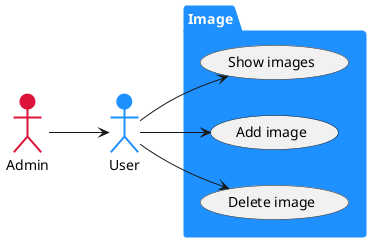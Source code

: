 @startuml
left to right direction
actor User as user #dodgerblue;line:dodgerblue;line.bold;text:black
actor Admin as admin #crimson;line:crimson;line.bold;text:black

package Image #dodgerblue;line:dodgerblue;line.bold;text:white {
  usecase "Show images" as showImages
  usecase "Add image" as addImage
  usecase "Delete image" as deleteImage
}

admin --> user

user --> showImages
user --> addImage
user --> deleteImage
@enduml
